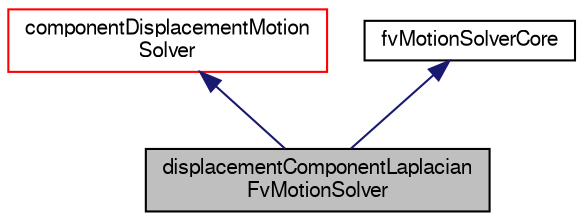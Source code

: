 digraph "displacementComponentLaplacianFvMotionSolver"
{
  bgcolor="transparent";
  edge [fontname="FreeSans",fontsize="10",labelfontname="FreeSans",labelfontsize="10"];
  node [fontname="FreeSans",fontsize="10",shape=record];
  Node0 [label="displacementComponentLaplacian\lFvMotionSolver",height=0.2,width=0.4,color="black", fillcolor="grey75", style="filled", fontcolor="black"];
  Node1 -> Node0 [dir="back",color="midnightblue",fontsize="10",style="solid",fontname="FreeSans"];
  Node1 [label="componentDisplacementMotion\lSolver",height=0.2,width=0.4,color="red",URL="$a21566.html",tooltip="Virtual base class for displacement motion solver. "];
  Node19 -> Node0 [dir="back",color="midnightblue",fontsize="10",style="solid",fontname="FreeSans"];
  Node19 [label="fvMotionSolverCore",height=0.2,width=0.4,color="black",URL="$a23334.html",tooltip="Base class for fvMesh based motionSolvers. "];
}
